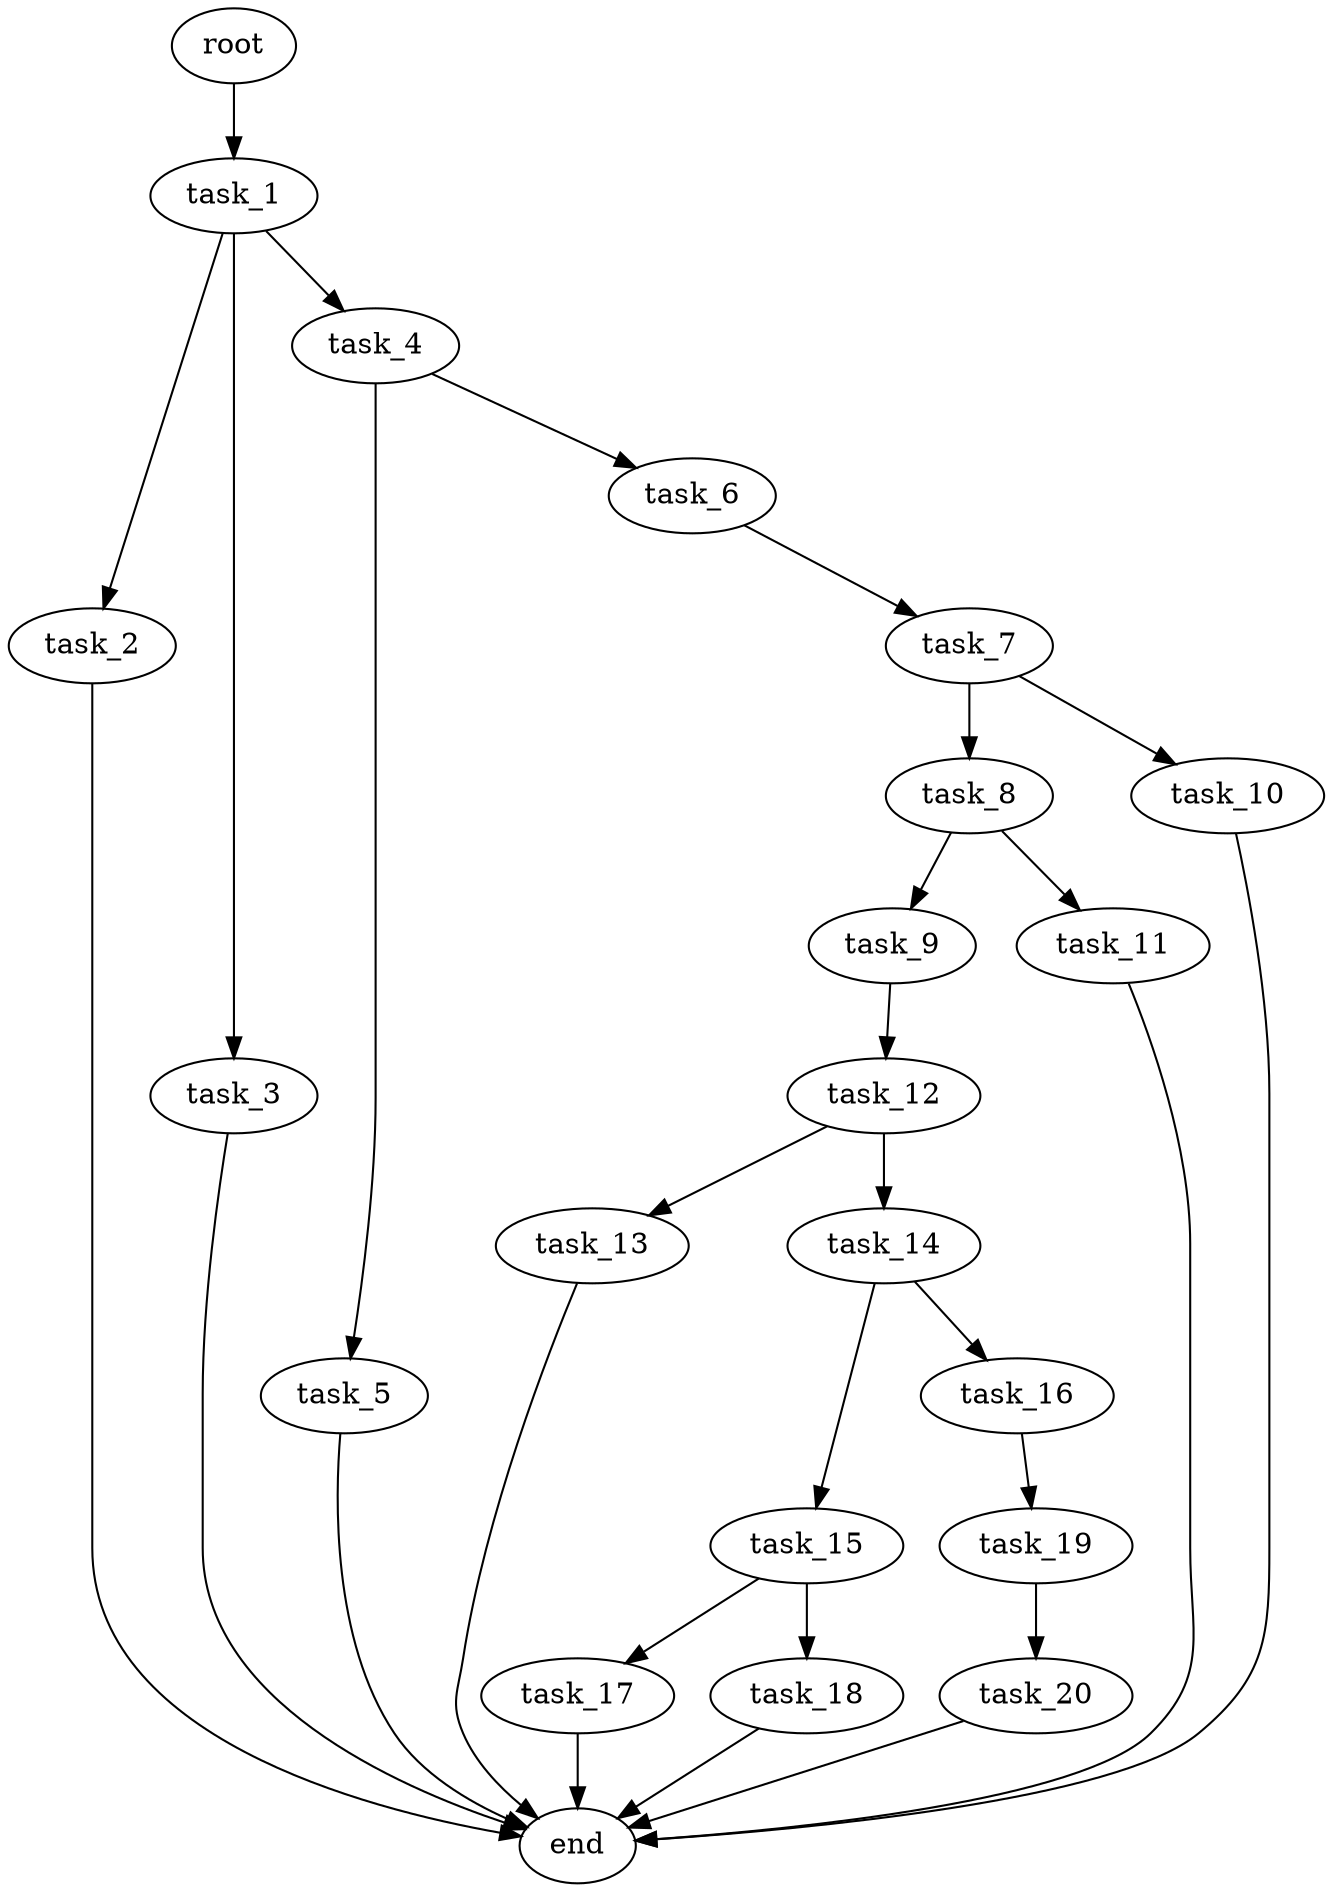digraph G {
  root [size="0.000000e+00"];
  task_1 [size="5.231509e+10"];
  task_2 [size="7.006101e+10"];
  task_3 [size="9.533261e+09"];
  task_4 [size="6.617471e+10"];
  task_5 [size="2.486521e+10"];
  task_6 [size="3.458149e+10"];
  task_7 [size="6.763279e+10"];
  task_8 [size="3.849381e+10"];
  task_9 [size="8.390491e+10"];
  task_10 [size="5.583884e+10"];
  task_11 [size="9.877928e+10"];
  task_12 [size="5.466066e+09"];
  task_13 [size="6.434344e+10"];
  task_14 [size="1.570117e+10"];
  task_15 [size="8.488607e+10"];
  task_16 [size="8.518860e+10"];
  task_17 [size="8.694287e+10"];
  task_18 [size="7.495776e+09"];
  task_19 [size="4.916988e+10"];
  task_20 [size="2.409677e+10"];
  end [size="0.000000e+00"];

  root -> task_1 [size="1.000000e-12"];
  task_1 -> task_2 [size="7.006101e+08"];
  task_1 -> task_3 [size="9.533261e+07"];
  task_1 -> task_4 [size="6.617471e+08"];
  task_2 -> end [size="1.000000e-12"];
  task_3 -> end [size="1.000000e-12"];
  task_4 -> task_5 [size="2.486521e+08"];
  task_4 -> task_6 [size="3.458149e+08"];
  task_5 -> end [size="1.000000e-12"];
  task_6 -> task_7 [size="6.763279e+08"];
  task_7 -> task_8 [size="3.849381e+08"];
  task_7 -> task_10 [size="5.583884e+08"];
  task_8 -> task_9 [size="8.390491e+08"];
  task_8 -> task_11 [size="9.877928e+08"];
  task_9 -> task_12 [size="5.466066e+07"];
  task_10 -> end [size="1.000000e-12"];
  task_11 -> end [size="1.000000e-12"];
  task_12 -> task_13 [size="6.434344e+08"];
  task_12 -> task_14 [size="1.570117e+08"];
  task_13 -> end [size="1.000000e-12"];
  task_14 -> task_15 [size="8.488607e+08"];
  task_14 -> task_16 [size="8.518860e+08"];
  task_15 -> task_17 [size="8.694287e+08"];
  task_15 -> task_18 [size="7.495776e+07"];
  task_16 -> task_19 [size="4.916988e+08"];
  task_17 -> end [size="1.000000e-12"];
  task_18 -> end [size="1.000000e-12"];
  task_19 -> task_20 [size="2.409677e+08"];
  task_20 -> end [size="1.000000e-12"];
}

